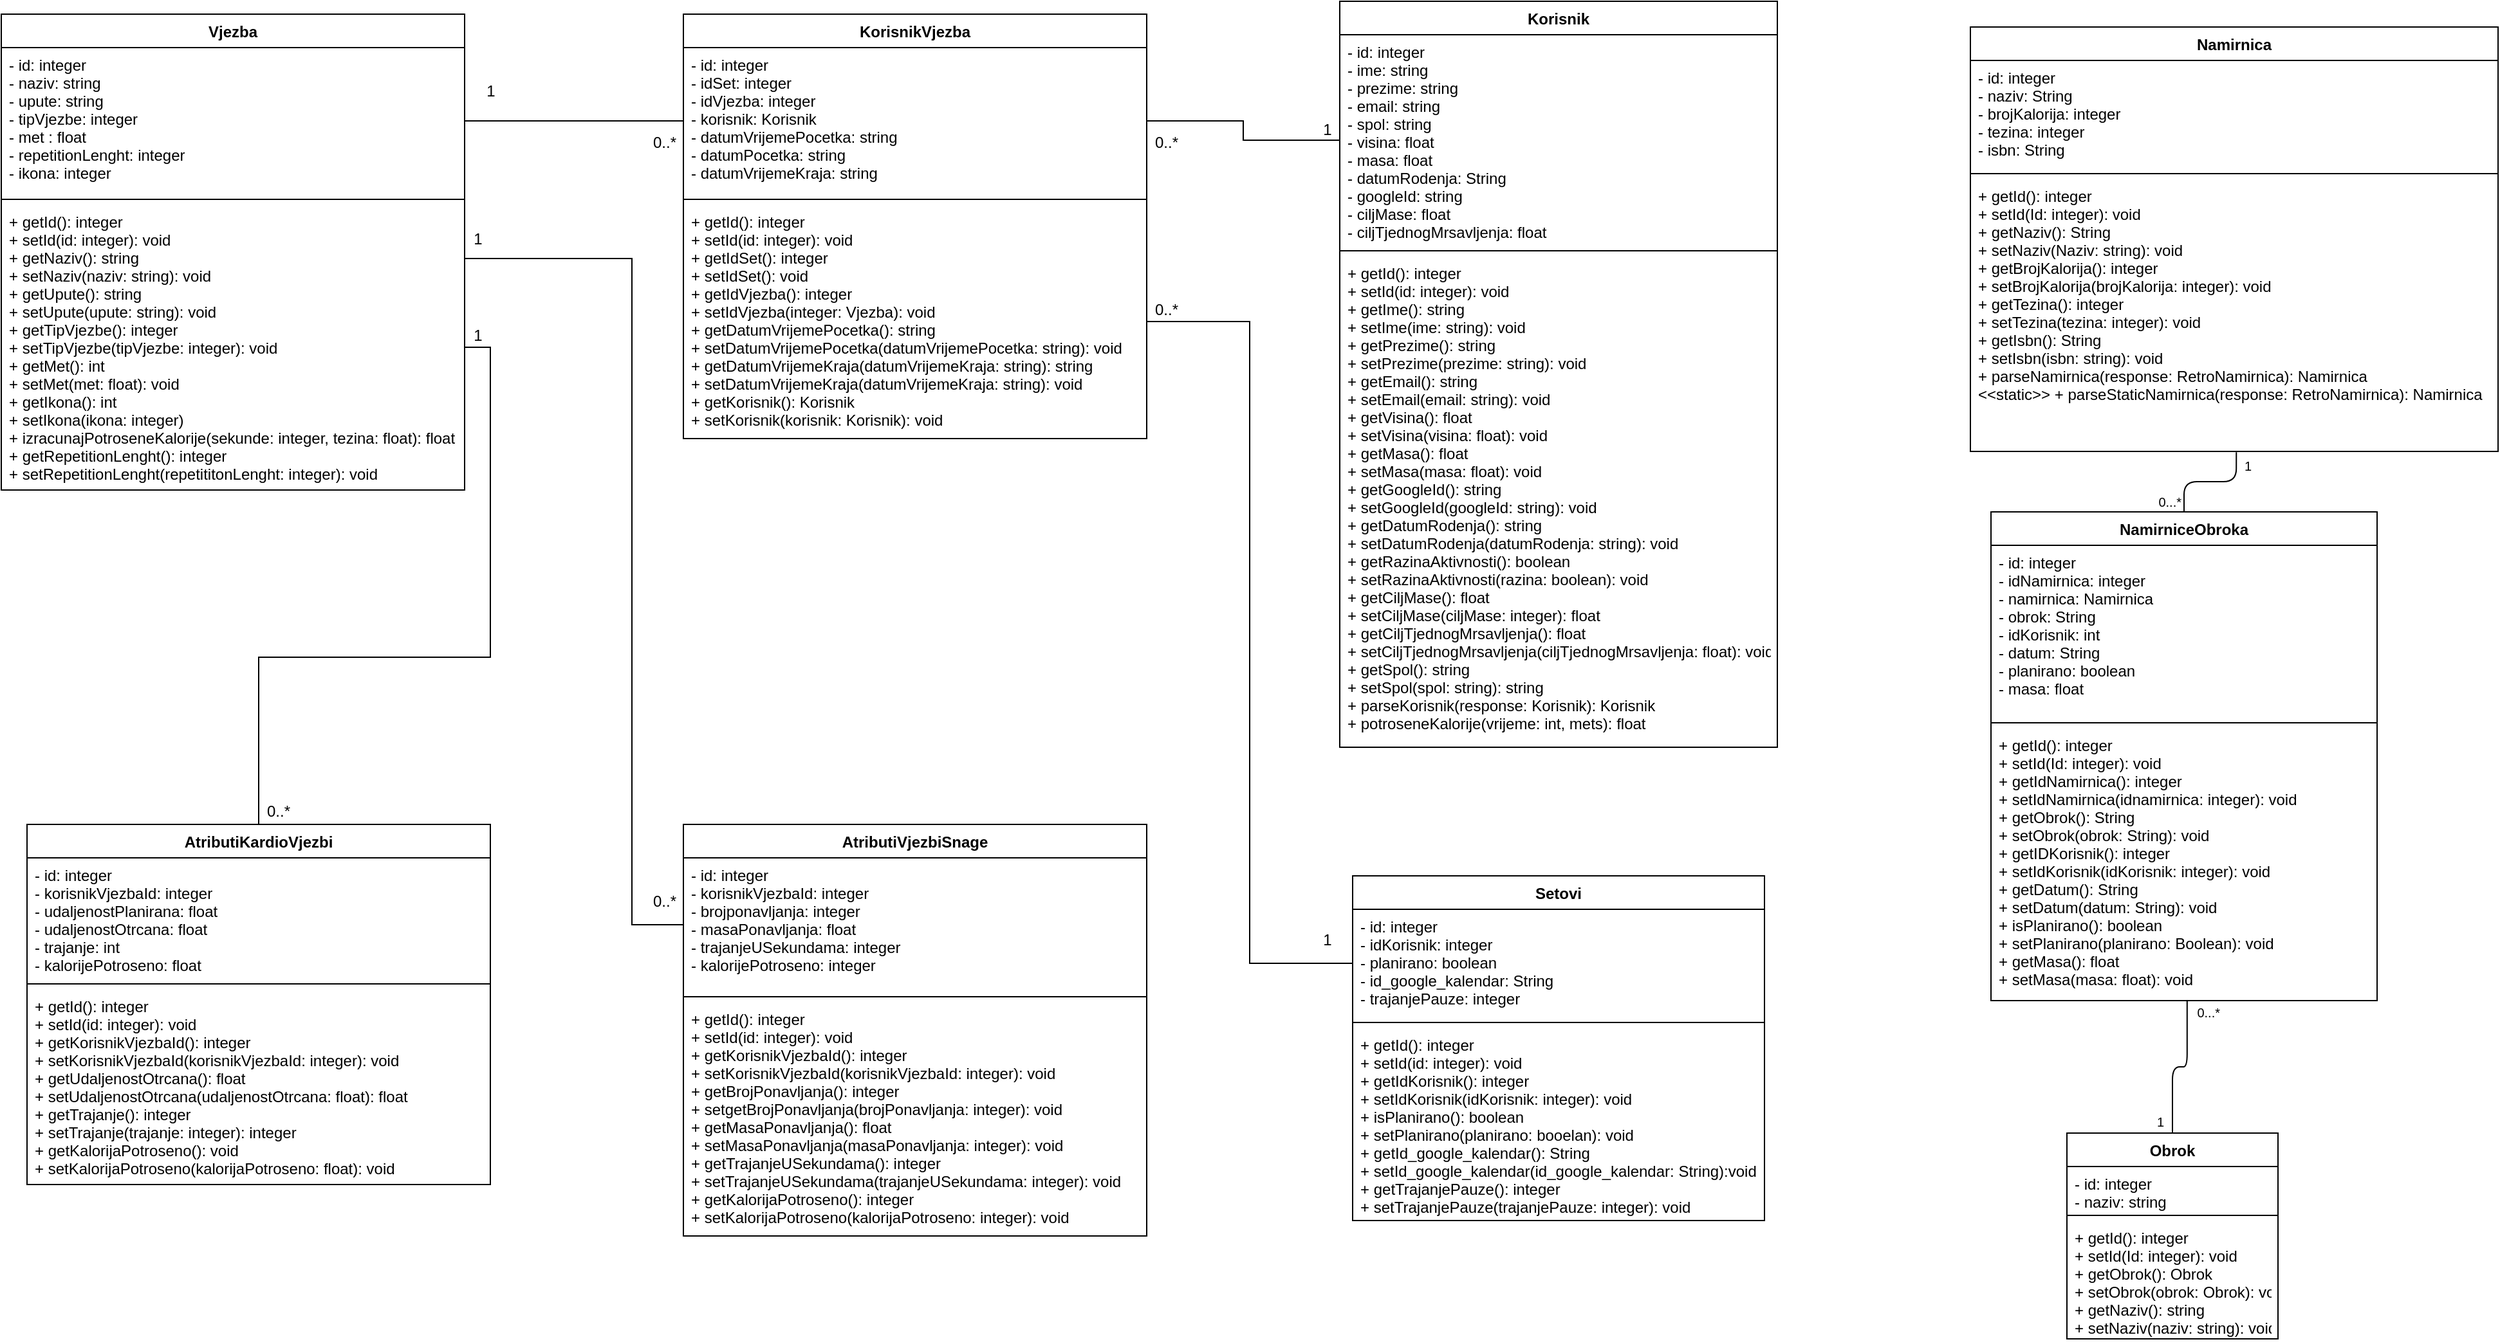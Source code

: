<mxfile version="12.6.2" type="device"><diagram id="ebmGoAanHu2NQftYxVrE" name="Page-1"><mxGraphModel dx="1827" dy="967" grid="1" gridSize="10" guides="1" tooltips="1" connect="1" arrows="1" fold="1" page="1" pageScale="1" pageWidth="827" pageHeight="1169" math="0" shadow="0"><root><mxCell id="0"/><mxCell id="1" parent="0"/><mxCell id="usWG9QB1o8wX1Zgn0E9b-1" value="Korisnik" style="swimlane;fontStyle=1;align=center;verticalAlign=top;childLayout=stackLayout;horizontal=1;startSize=26;horizontalStack=0;resizeParent=1;resizeParentMax=0;resizeLast=0;collapsible=1;marginBottom=0;" vertex="1" parent="1"><mxGeometry x="1420" y="20" width="340" height="580" as="geometry"/></mxCell><mxCell id="usWG9QB1o8wX1Zgn0E9b-2" value="- id: integer&#10;- ime: string&#10;- prezime: string&#10;- email: string&#10;- spol: string&#10;- visina: float&#10;- masa: float&#10;- datumRodenja: String&#10;- googleId: string&#10;- ciljMase: float&#10;- ciljTjednogMrsavljenja: float" style="text;strokeColor=none;fillColor=none;align=left;verticalAlign=top;spacingLeft=4;spacingRight=4;overflow=hidden;rotatable=0;points=[[0,0.5],[1,0.5]];portConstraint=eastwest;" vertex="1" parent="usWG9QB1o8wX1Zgn0E9b-1"><mxGeometry y="26" width="340" height="164" as="geometry"/></mxCell><mxCell id="usWG9QB1o8wX1Zgn0E9b-3" value="" style="line;strokeWidth=1;fillColor=none;align=left;verticalAlign=middle;spacingTop=-1;spacingLeft=3;spacingRight=3;rotatable=0;labelPosition=right;points=[];portConstraint=eastwest;" vertex="1" parent="usWG9QB1o8wX1Zgn0E9b-1"><mxGeometry y="190" width="340" height="8" as="geometry"/></mxCell><mxCell id="usWG9QB1o8wX1Zgn0E9b-4" value="+ getId(): integer&#10;+ setId(id: integer): void&#10;+ getIme(): string&#10;+ setIme(ime: string): void&#10;+ getPrezime(): string&#10;+ setPrezime(prezime: string): void&#10;+ getEmail(): string&#10;+ setEmail(email: string): void&#10;+ getVisina(): float&#10;+ setVisina(visina: float): void&#10;+ getMasa(): float&#10;+ setMasa(masa: float): void&#10;+ getGoogleId(): string&#10;+ setGoogleId(googleId: string): void&#10;+ getDatumRodenja(): string&#10;+ setDatumRodenja(datumRodenja: string): void&#10;+ getRazinaAktivnosti(): boolean&#10;+ setRazinaAktivnosti(razina: boolean): void&#10;+ getCiljMase(): float&#10;+ setCiljMase(ciljMase: integer): float&#10;+ getCiljTjednogMrsavljenja(): float&#10;+ setCiljTjednogMrsavljenja(ciljTjednogMrsavljenja: float): void&#10;+ getSpol(): string&#10;+ setSpol(spol: string): string&#10;+ parseKorisnik(response: Korisnik): Korisnik&#10;+ potroseneKalorije(vrijeme: int, mets): float" style="text;strokeColor=none;fillColor=none;align=left;verticalAlign=top;spacingLeft=4;spacingRight=4;overflow=hidden;rotatable=0;points=[[0,0.5],[1,0.5]];portConstraint=eastwest;" vertex="1" parent="usWG9QB1o8wX1Zgn0E9b-1"><mxGeometry y="198" width="340" height="382" as="geometry"/></mxCell><mxCell id="usWG9QB1o8wX1Zgn0E9b-9" value="AtributiVjezbiSnage" style="swimlane;fontStyle=1;align=center;verticalAlign=top;childLayout=stackLayout;horizontal=1;startSize=26;horizontalStack=0;resizeParent=1;resizeParentMax=0;resizeLast=0;collapsible=1;marginBottom=0;" vertex="1" parent="1"><mxGeometry x="910" y="660.0" width="360" height="320" as="geometry"/></mxCell><mxCell id="usWG9QB1o8wX1Zgn0E9b-10" value="- id: integer&#10;- korisnikVjezbaId: integer&#10;- brojponavljanja: integer&#10;- masaPonavljanja: float&#10;- trajanjeUSekundama: integer&#10;- kalorijePotroseno: integer" style="text;strokeColor=none;fillColor=none;align=left;verticalAlign=top;spacingLeft=4;spacingRight=4;overflow=hidden;rotatable=0;points=[[0,0.5],[1,0.5]];portConstraint=eastwest;" vertex="1" parent="usWG9QB1o8wX1Zgn0E9b-9"><mxGeometry y="26" width="360" height="104" as="geometry"/></mxCell><mxCell id="usWG9QB1o8wX1Zgn0E9b-11" value="" style="line;strokeWidth=1;fillColor=none;align=left;verticalAlign=middle;spacingTop=-1;spacingLeft=3;spacingRight=3;rotatable=0;labelPosition=right;points=[];portConstraint=eastwest;" vertex="1" parent="usWG9QB1o8wX1Zgn0E9b-9"><mxGeometry y="130" width="360" height="8" as="geometry"/></mxCell><mxCell id="usWG9QB1o8wX1Zgn0E9b-12" value="+ getId(): integer&#10;+ setId(id: integer): void&#10;+ getKorisnikVjezbaId(): integer&#10;+ setKorisnikVjezbaId(korisnikVjezbaId: integer): void&#10;+ getBrojPonavljanja(): integer&#10;+ setgetBrojPonavljanja(brojPonavljanja: integer): void&#10;+ getMasaPonavljanja(): float&#10;+ setMasaPonavljanja(masaPonavljanja: integer): void&#10;+ getTrajanjeUSekundama(): integer&#10;+ setTrajanjeUSekundama(trajanjeUSekundama: integer): void&#10;+ getKalorijaPotroseno(): integer&#10;+ setKalorijaPotroseno(kalorijaPotroseno: integer): void" style="text;strokeColor=none;fillColor=none;align=left;verticalAlign=top;spacingLeft=4;spacingRight=4;overflow=hidden;rotatable=0;points=[[0,0.5],[1,0.5]];portConstraint=eastwest;" vertex="1" parent="usWG9QB1o8wX1Zgn0E9b-9"><mxGeometry y="138" width="360" height="182" as="geometry"/></mxCell><mxCell id="usWG9QB1o8wX1Zgn0E9b-13" value="KorisnikVjezba" style="swimlane;fontStyle=1;align=center;verticalAlign=top;childLayout=stackLayout;horizontal=1;startSize=26;horizontalStack=0;resizeParent=1;resizeParentMax=0;resizeLast=0;collapsible=1;marginBottom=0;" vertex="1" parent="1"><mxGeometry x="910" y="30" width="360" height="330" as="geometry"/></mxCell><mxCell id="usWG9QB1o8wX1Zgn0E9b-14" value="- id: integer&#10;- idSet: integer&#10;- idVjezba: integer&#10;- korisnik: Korisnik&#10;- datumVrijemePocetka: string&#10;- datumPocetka: string&#10;- datumVrijemeKraja: string" style="text;strokeColor=none;fillColor=none;align=left;verticalAlign=top;spacingLeft=4;spacingRight=4;overflow=hidden;rotatable=0;points=[[0,0.5],[1,0.5]];portConstraint=eastwest;" vertex="1" parent="usWG9QB1o8wX1Zgn0E9b-13"><mxGeometry y="26" width="360" height="114" as="geometry"/></mxCell><mxCell id="usWG9QB1o8wX1Zgn0E9b-15" value="" style="line;strokeWidth=1;fillColor=none;align=left;verticalAlign=middle;spacingTop=-1;spacingLeft=3;spacingRight=3;rotatable=0;labelPosition=right;points=[];portConstraint=eastwest;" vertex="1" parent="usWG9QB1o8wX1Zgn0E9b-13"><mxGeometry y="140" width="360" height="8" as="geometry"/></mxCell><mxCell id="usWG9QB1o8wX1Zgn0E9b-16" value="+ getId(): integer&#10;+ setId(id: integer): void&#10;+ getIdSet(): integer&#10;+ setIdSet(): void&#10;+ getIdVjezba(): integer&#10;+ setIdVjezba(integer: Vjezba): void&#10;+ getDatumVrijemePocetka(): string&#10;+ setDatumVrijemePocetka(datumVrijemePocetka: string): void&#10;+ getDatumVrijemeKraja(datumVrijemeKraja: string): string&#10;+ setDatumVrijemeKraja(datumVrijemeKraja: string): void&#10;+ getKorisnik(): Korisnik&#10;+ setKorisnik(korisnik: Korisnik): void&#10;&#10;" style="text;strokeColor=none;fillColor=none;align=left;verticalAlign=top;spacingLeft=4;spacingRight=4;overflow=hidden;rotatable=0;points=[[0,0.5],[1,0.5]];portConstraint=eastwest;" vertex="1" parent="usWG9QB1o8wX1Zgn0E9b-13"><mxGeometry y="148" width="360" height="182" as="geometry"/></mxCell><mxCell id="usWG9QB1o8wX1Zgn0E9b-18" value="Vjezba" style="swimlane;fontStyle=1;align=center;verticalAlign=top;childLayout=stackLayout;horizontal=1;startSize=26;horizontalStack=0;resizeParent=1;resizeParentMax=0;resizeLast=0;collapsible=1;marginBottom=0;" vertex="1" parent="1"><mxGeometry x="380" y="30" width="360" height="370" as="geometry"/></mxCell><mxCell id="usWG9QB1o8wX1Zgn0E9b-19" value="- id: integer&#10;- naziv: string&#10;- upute: string&#10;- tipVjezbe: integer&#10;- met : float&#10;- repetitionLenght: integer&#10;- ikona: integer&#10;" style="text;strokeColor=none;fillColor=none;align=left;verticalAlign=top;spacingLeft=4;spacingRight=4;overflow=hidden;rotatable=0;points=[[0,0.5],[1,0.5]];portConstraint=eastwest;" vertex="1" parent="usWG9QB1o8wX1Zgn0E9b-18"><mxGeometry y="26" width="360" height="114" as="geometry"/></mxCell><mxCell id="usWG9QB1o8wX1Zgn0E9b-20" value="" style="line;strokeWidth=1;fillColor=none;align=left;verticalAlign=middle;spacingTop=-1;spacingLeft=3;spacingRight=3;rotatable=0;labelPosition=right;points=[];portConstraint=eastwest;" vertex="1" parent="usWG9QB1o8wX1Zgn0E9b-18"><mxGeometry y="140" width="360" height="8" as="geometry"/></mxCell><mxCell id="usWG9QB1o8wX1Zgn0E9b-21" value="+ getId(): integer&#10;+ setId(id: integer): void&#10;+ getNaziv(): string&#10;+ setNaziv(naziv: string): void&#10;+ getUpute(): string&#10;+ setUpute(upute: string): void&#10;+ getTipVjezbe(): integer&#10;+ setTipVjezbe(tipVjezbe: integer): void&#10;+ getMet(): int&#10;+ setMet(met: float): void&#10;+ getIkona(): int&#10;+ setIkona(ikona: integer)&#10;+ izracunajPotroseneKalorije(sekunde: integer, tezina: float): float&#10;+ getRepetitionLenght(): integer&#10;+ setRepetitionLenght(repetititonLenght: integer): void" style="text;strokeColor=none;fillColor=none;align=left;verticalAlign=top;spacingLeft=4;spacingRight=4;overflow=hidden;rotatable=0;points=[[0,0.5],[1,0.5]];portConstraint=eastwest;" vertex="1" parent="usWG9QB1o8wX1Zgn0E9b-18"><mxGeometry y="148" width="360" height="222" as="geometry"/></mxCell><mxCell id="usWG9QB1o8wX1Zgn0E9b-22" value="Setovi" style="swimlane;fontStyle=1;align=center;verticalAlign=top;childLayout=stackLayout;horizontal=1;startSize=26;horizontalStack=0;resizeParent=1;resizeParentMax=0;resizeLast=0;collapsible=1;marginBottom=0;" vertex="1" parent="1"><mxGeometry x="1430" y="700.0" width="320" height="268" as="geometry"/></mxCell><mxCell id="usWG9QB1o8wX1Zgn0E9b-23" value="- id: integer&#10;- idKorisnik: integer&#10;- planirano: boolean&#10;- id_google_kalendar: String&#10;- trajanjePauze: integer" style="text;strokeColor=none;fillColor=none;align=left;verticalAlign=top;spacingLeft=4;spacingRight=4;overflow=hidden;rotatable=0;points=[[0,0.5],[1,0.5]];portConstraint=eastwest;" vertex="1" parent="usWG9QB1o8wX1Zgn0E9b-22"><mxGeometry y="26" width="320" height="84" as="geometry"/></mxCell><mxCell id="usWG9QB1o8wX1Zgn0E9b-24" value="" style="line;strokeWidth=1;fillColor=none;align=left;verticalAlign=middle;spacingTop=-1;spacingLeft=3;spacingRight=3;rotatable=0;labelPosition=right;points=[];portConstraint=eastwest;" vertex="1" parent="usWG9QB1o8wX1Zgn0E9b-22"><mxGeometry y="110" width="320" height="8" as="geometry"/></mxCell><mxCell id="usWG9QB1o8wX1Zgn0E9b-25" value="+ getId(): integer&#10;+ setId(id: integer): void&#10;+ getIdKorisnik(): integer&#10;+ setIdKorisnik(idKorisnik: integer): void&#10;+ isPlanirano(): boolean&#10;+ setPlanirano(planirano: booelan): void&#10;+ getId_google_kalendar(): String&#10;+ setId_google_kalendar(id_google_kalendar: String):void&#10;+ getTrajanjePauze(): integer&#10;+ setTrajanjePauze(trajanjePauze: integer): void" style="text;strokeColor=none;fillColor=none;align=left;verticalAlign=top;spacingLeft=4;spacingRight=4;overflow=hidden;rotatable=0;points=[[0,0.5],[1,0.5]];portConstraint=eastwest;" vertex="1" parent="usWG9QB1o8wX1Zgn0E9b-22"><mxGeometry y="118" width="320" height="150" as="geometry"/></mxCell><mxCell id="usWG9QB1o8wX1Zgn0E9b-26" value="Namirnica" style="swimlane;fontStyle=1;align=center;verticalAlign=top;childLayout=stackLayout;horizontal=1;startSize=26;horizontalStack=0;resizeParent=1;resizeParentMax=0;resizeLast=0;collapsible=1;marginBottom=0;" vertex="1" parent="1"><mxGeometry x="1910" y="40" width="410" height="330" as="geometry"/></mxCell><mxCell id="usWG9QB1o8wX1Zgn0E9b-27" value="- id: integer&#10;- naziv: String&#10;- brojKalorija: integer&#10;- tezina: integer&#10;- isbn: String&#10;" style="text;strokeColor=none;fillColor=none;align=left;verticalAlign=top;spacingLeft=4;spacingRight=4;overflow=hidden;rotatable=0;points=[[0,0.5],[1,0.5]];portConstraint=eastwest;" vertex="1" parent="usWG9QB1o8wX1Zgn0E9b-26"><mxGeometry y="26" width="410" height="84" as="geometry"/></mxCell><mxCell id="usWG9QB1o8wX1Zgn0E9b-28" value="" style="line;strokeWidth=1;fillColor=none;align=left;verticalAlign=middle;spacingTop=-1;spacingLeft=3;spacingRight=3;rotatable=0;labelPosition=right;points=[];portConstraint=eastwest;" vertex="1" parent="usWG9QB1o8wX1Zgn0E9b-26"><mxGeometry y="110" width="410" height="8" as="geometry"/></mxCell><mxCell id="usWG9QB1o8wX1Zgn0E9b-29" value="+ getId(): integer&#10;+ setId(Id: integer): void&#10;+ getNaziv(): String&#10;+ setNaziv(Naziv: string): void&#10;+ getBrojKalorija(): integer&#10;+ setBrojKalorija(brojKalorija: integer): void&#10;+ getTezina(): integer&#10;+ setTezina(tezina: integer): void&#10;+ getIsbn(): String&#10;+ setIsbn(isbn: string): void&#10;+ parseNamirnica(response: RetroNamirnica): Namirnica&#10;&lt;&lt;static&gt;&gt; + parseStaticNamirnica(response: RetroNamirnica): Namirnica" style="text;strokeColor=none;fillColor=none;align=left;verticalAlign=top;spacingLeft=4;spacingRight=4;overflow=hidden;rotatable=0;points=[[0,0.5],[1,0.5]];portConstraint=eastwest;" vertex="1" parent="usWG9QB1o8wX1Zgn0E9b-26"><mxGeometry y="118" width="410" height="212" as="geometry"/></mxCell><mxCell id="usWG9QB1o8wX1Zgn0E9b-30" value="NamirniceObroka" style="swimlane;fontStyle=1;align=center;verticalAlign=top;childLayout=stackLayout;horizontal=1;startSize=26;horizontalStack=0;resizeParent=1;resizeParentMax=0;resizeLast=0;collapsible=1;marginBottom=0;" vertex="1" parent="1"><mxGeometry x="1926" y="417" width="300" height="380" as="geometry"/></mxCell><mxCell id="usWG9QB1o8wX1Zgn0E9b-31" value="- id: integer&#10;- idNamirnica: integer&#10;- namirnica: Namirnica&#10;- obrok: String&#10;- idKorisnik: int&#10;- datum: String&#10;- planirano: boolean&#10;- masa: float" style="text;strokeColor=none;fillColor=none;align=left;verticalAlign=top;spacingLeft=4;spacingRight=4;overflow=hidden;rotatable=0;points=[[0,0.5],[1,0.5]];portConstraint=eastwest;" vertex="1" parent="usWG9QB1o8wX1Zgn0E9b-30"><mxGeometry y="26" width="300" height="134" as="geometry"/></mxCell><mxCell id="usWG9QB1o8wX1Zgn0E9b-32" value="" style="line;strokeWidth=1;fillColor=none;align=left;verticalAlign=middle;spacingTop=-1;spacingLeft=3;spacingRight=3;rotatable=0;labelPosition=right;points=[];portConstraint=eastwest;" vertex="1" parent="usWG9QB1o8wX1Zgn0E9b-30"><mxGeometry y="160" width="300" height="8" as="geometry"/></mxCell><mxCell id="usWG9QB1o8wX1Zgn0E9b-33" value="+ getId(): integer&#10;+ setId(Id: integer): void&#10;+ getIdNamirnica(): integer&#10;+ setIdNamirnica(idnamirnica: integer): void&#10;+ getObrok(): String&#10;+ setObrok(obrok: String): void&#10;+ getIDKorisnik(): integer&#10;+ setIdKorisnik(idKorisnik: integer): void&#10;+ getDatum(): String&#10;+ setDatum(datum: String): void&#10;+ isPlanirano(): boolean&#10;+ setPlanirano(planirano: Boolean): void&#10;+ getMasa(): float&#10;+ setMasa(masa: float): void&#10;" style="text;strokeColor=none;fillColor=none;align=left;verticalAlign=top;spacingLeft=4;spacingRight=4;overflow=hidden;rotatable=0;points=[[0,0.5],[1,0.5]];portConstraint=eastwest;" vertex="1" parent="usWG9QB1o8wX1Zgn0E9b-30"><mxGeometry y="168" width="300" height="212" as="geometry"/></mxCell><mxCell id="usWG9QB1o8wX1Zgn0E9b-34" value="" style="endArrow=none;html=1;edgeStyle=orthogonalEdgeStyle;exitX=0.504;exitY=1.003;exitDx=0;exitDy=0;exitPerimeter=0;entryX=0.5;entryY=0;entryDx=0;entryDy=0;" edge="1" parent="1" source="usWG9QB1o8wX1Zgn0E9b-29" target="usWG9QB1o8wX1Zgn0E9b-30"><mxGeometry relative="1" as="geometry"><mxPoint x="3012" y="115" as="sourcePoint"/><mxPoint x="3022" y="185" as="targetPoint"/></mxGeometry></mxCell><mxCell id="usWG9QB1o8wX1Zgn0E9b-35" value="1" style="resizable=0;html=1;align=left;verticalAlign=bottom;labelBackgroundColor=#ffffff;fontSize=10;" connectable="0" vertex="1" parent="usWG9QB1o8wX1Zgn0E9b-34"><mxGeometry x="-1" relative="1" as="geometry"><mxPoint x="4" y="19" as="offset"/></mxGeometry></mxCell><mxCell id="usWG9QB1o8wX1Zgn0E9b-36" value="0...*" style="resizable=0;html=1;align=right;verticalAlign=bottom;labelBackgroundColor=#ffffff;fontSize=10;" connectable="0" vertex="1" parent="usWG9QB1o8wX1Zgn0E9b-34"><mxGeometry x="1" relative="1" as="geometry"><mxPoint x="-2" as="offset"/></mxGeometry></mxCell><mxCell id="usWG9QB1o8wX1Zgn0E9b-39" value="Obrok" style="swimlane;fontStyle=1;align=center;verticalAlign=top;childLayout=stackLayout;horizontal=1;startSize=26;horizontalStack=0;resizeParent=1;resizeParentMax=0;resizeLast=0;collapsible=1;marginBottom=0;" vertex="1" parent="1"><mxGeometry x="1985" y="900" width="164" height="160" as="geometry"/></mxCell><mxCell id="usWG9QB1o8wX1Zgn0E9b-40" value="- id: integer&#10;- naziv: string" style="text;strokeColor=none;fillColor=none;align=left;verticalAlign=top;spacingLeft=4;spacingRight=4;overflow=hidden;rotatable=0;points=[[0,0.5],[1,0.5]];portConstraint=eastwest;" vertex="1" parent="usWG9QB1o8wX1Zgn0E9b-39"><mxGeometry y="26" width="164" height="34" as="geometry"/></mxCell><mxCell id="usWG9QB1o8wX1Zgn0E9b-41" value="" style="line;strokeWidth=1;fillColor=none;align=left;verticalAlign=middle;spacingTop=-1;spacingLeft=3;spacingRight=3;rotatable=0;labelPosition=right;points=[];portConstraint=eastwest;" vertex="1" parent="usWG9QB1o8wX1Zgn0E9b-39"><mxGeometry y="60" width="164" height="8" as="geometry"/></mxCell><mxCell id="usWG9QB1o8wX1Zgn0E9b-42" value="+ getId(): integer&#10;+ setId(Id: integer): void&#10;+ getObrok(): Obrok&#10;+ setObrok(obrok: Obrok): void&#10;+ getNaziv(): string&#10;+ setNaziv(naziv: string): void" style="text;strokeColor=none;fillColor=none;align=left;verticalAlign=top;spacingLeft=4;spacingRight=4;overflow=hidden;rotatable=0;points=[[0,0.5],[1,0.5]];portConstraint=eastwest;" vertex="1" parent="usWG9QB1o8wX1Zgn0E9b-39"><mxGeometry y="68" width="164" height="92" as="geometry"/></mxCell><mxCell id="usWG9QB1o8wX1Zgn0E9b-43" value="" style="endArrow=none;html=1;edgeStyle=orthogonalEdgeStyle;exitX=0.5;exitY=0;exitDx=0;exitDy=0;entryX=0.508;entryY=1;entryDx=0;entryDy=0;entryPerimeter=0;" edge="1" parent="1" source="usWG9QB1o8wX1Zgn0E9b-39" target="usWG9QB1o8wX1Zgn0E9b-33"><mxGeometry relative="1" as="geometry"><mxPoint x="1912" y="975" as="sourcePoint"/><mxPoint x="2072" y="975" as="targetPoint"/></mxGeometry></mxCell><mxCell id="usWG9QB1o8wX1Zgn0E9b-44" value="1" style="resizable=0;html=1;align=left;verticalAlign=bottom;labelBackgroundColor=#ffffff;fontSize=10;" connectable="0" vertex="1" parent="usWG9QB1o8wX1Zgn0E9b-43"><mxGeometry x="-1" relative="1" as="geometry"><mxPoint x="-14.5" y="-0.5" as="offset"/></mxGeometry></mxCell><mxCell id="usWG9QB1o8wX1Zgn0E9b-45" value="0...*" style="resizable=0;html=1;align=right;verticalAlign=bottom;labelBackgroundColor=#ffffff;fontSize=10;" connectable="0" vertex="1" parent="usWG9QB1o8wX1Zgn0E9b-43"><mxGeometry x="1" relative="1" as="geometry"><mxPoint x="26.5" y="18" as="offset"/></mxGeometry></mxCell><mxCell id="usWG9QB1o8wX1Zgn0E9b-46" style="edgeStyle=orthogonalEdgeStyle;rounded=0;orthogonalLoop=1;jettySize=auto;html=1;endArrow=none;endFill=0;exitX=0.5;exitY=0;exitDx=0;exitDy=0;" edge="1" parent="1" source="usWG9QB1o8wX1Zgn0E9b-49" target="usWG9QB1o8wX1Zgn0E9b-21"><mxGeometry relative="1" as="geometry"><mxPoint x="970.33" y="494.67" as="sourcePoint"/><mxPoint x="860.33" y="500.003" as="targetPoint"/></mxGeometry></mxCell><mxCell id="usWG9QB1o8wX1Zgn0E9b-47" value="1" style="text;html=1;align=center;verticalAlign=middle;resizable=0;points=[];autosize=1;" vertex="1" parent="1"><mxGeometry x="740" y="270" width="20" height="20" as="geometry"/></mxCell><mxCell id="usWG9QB1o8wX1Zgn0E9b-48" value="0..*" style="text;html=1;align=center;verticalAlign=middle;resizable=0;points=[];autosize=1;" vertex="1" parent="1"><mxGeometry x="580" y="640" width="30" height="20" as="geometry"/></mxCell><mxCell id="usWG9QB1o8wX1Zgn0E9b-49" value="AtributiKardioVjezbi" style="swimlane;fontStyle=1;align=center;verticalAlign=top;childLayout=stackLayout;horizontal=1;startSize=26;horizontalStack=0;resizeParent=1;resizeParentMax=0;resizeLast=0;collapsible=1;marginBottom=0;" vertex="1" parent="1"><mxGeometry x="400" y="660" width="360" height="280" as="geometry"/></mxCell><mxCell id="usWG9QB1o8wX1Zgn0E9b-50" value="- id: integer&#10;- korisnikVjezbaId: integer&#10;- udaljenostPlanirana: float&#10;- udaljenostOtrcana: float&#10;- trajanje: int&#10;- kalorijePotroseno: float" style="text;strokeColor=none;fillColor=none;align=left;verticalAlign=top;spacingLeft=4;spacingRight=4;overflow=hidden;rotatable=0;points=[[0,0.5],[1,0.5]];portConstraint=eastwest;" vertex="1" parent="usWG9QB1o8wX1Zgn0E9b-49"><mxGeometry y="26" width="360" height="94" as="geometry"/></mxCell><mxCell id="usWG9QB1o8wX1Zgn0E9b-51" value="" style="line;strokeWidth=1;fillColor=none;align=left;verticalAlign=middle;spacingTop=-1;spacingLeft=3;spacingRight=3;rotatable=0;labelPosition=right;points=[];portConstraint=eastwest;" vertex="1" parent="usWG9QB1o8wX1Zgn0E9b-49"><mxGeometry y="120" width="360" height="8" as="geometry"/></mxCell><mxCell id="usWG9QB1o8wX1Zgn0E9b-52" value="+ getId(): integer&#10;+ setId(id: integer): void&#10;+ getKorisnikVjezbaId(): integer&#10;+ setKorisnikVjezbaId(korisnikVjezbaId: integer): void&#10;+ getUdaljenostOtrcana(): float&#10;+ setUdaljenostOtrcana(udaljenostOtrcana: float): float&#10;+ getTrajanje(): integer&#10;+ setTrajanje(trajanje: integer): integer&#10;+ getKalorijaPotroseno(): void&#10;+ setKalorijaPotroseno(kalorijaPotroseno: float): void" style="text;strokeColor=none;fillColor=none;align=left;verticalAlign=top;spacingLeft=4;spacingRight=4;overflow=hidden;rotatable=0;points=[[0,0.5],[1,0.5]];portConstraint=eastwest;" vertex="1" parent="usWG9QB1o8wX1Zgn0E9b-49"><mxGeometry y="128" width="360" height="152" as="geometry"/></mxCell><mxCell id="usWG9QB1o8wX1Zgn0E9b-53" style="edgeStyle=orthogonalEdgeStyle;rounded=0;orthogonalLoop=1;jettySize=auto;html=1;endArrow=none;endFill=0;exitX=0;exitY=0.5;exitDx=0;exitDy=0;" edge="1" parent="1" source="usWG9QB1o8wX1Zgn0E9b-14" target="usWG9QB1o8wX1Zgn0E9b-19"><mxGeometry relative="1" as="geometry"><mxPoint x="850" y="140" as="sourcePoint"/><mxPoint x="1140" y="633.0" as="targetPoint"/></mxGeometry></mxCell><mxCell id="usWG9QB1o8wX1Zgn0E9b-54" value="1" style="text;html=1;align=center;verticalAlign=middle;resizable=0;points=[];autosize=1;" vertex="1" parent="1"><mxGeometry x="750" y="80" width="20" height="20" as="geometry"/></mxCell><mxCell id="usWG9QB1o8wX1Zgn0E9b-55" value="0..*" style="text;html=1;align=center;verticalAlign=middle;resizable=0;points=[];autosize=1;" vertex="1" parent="1"><mxGeometry x="880" y="120" width="30" height="20" as="geometry"/></mxCell><mxCell id="usWG9QB1o8wX1Zgn0E9b-58" style="edgeStyle=orthogonalEdgeStyle;rounded=0;orthogonalLoop=1;jettySize=auto;html=1;endArrow=none;endFill=0;" edge="1" parent="1" source="usWG9QB1o8wX1Zgn0E9b-2" target="usWG9QB1o8wX1Zgn0E9b-14"><mxGeometry relative="1" as="geometry"><mxPoint x="1390.33" y="150.0" as="sourcePoint"/><mxPoint x="1300.33" y="175.333" as="targetPoint"/></mxGeometry></mxCell><mxCell id="usWG9QB1o8wX1Zgn0E9b-59" value="1" style="text;html=1;align=center;verticalAlign=middle;resizable=0;points=[];autosize=1;" vertex="1" parent="1"><mxGeometry x="1400" y="110" width="20" height="20" as="geometry"/></mxCell><mxCell id="usWG9QB1o8wX1Zgn0E9b-60" value="0..*" style="text;html=1;align=center;verticalAlign=middle;resizable=0;points=[];autosize=1;" vertex="1" parent="1"><mxGeometry x="1270" y="120" width="30" height="20" as="geometry"/></mxCell><mxCell id="usWG9QB1o8wX1Zgn0E9b-61" style="edgeStyle=orthogonalEdgeStyle;rounded=0;orthogonalLoop=1;jettySize=auto;html=1;endArrow=none;endFill=0;entryX=1;entryY=0.5;entryDx=0;entryDy=0;exitX=0;exitY=0.5;exitDx=0;exitDy=0;" edge="1" parent="1" source="usWG9QB1o8wX1Zgn0E9b-23" target="usWG9QB1o8wX1Zgn0E9b-16"><mxGeometry relative="1" as="geometry"><mxPoint x="1120" y="581.33" as="sourcePoint"/><mxPoint x="1120" y="430" as="targetPoint"/></mxGeometry></mxCell><mxCell id="usWG9QB1o8wX1Zgn0E9b-62" value="1" style="text;html=1;align=center;verticalAlign=middle;resizable=0;points=[];autosize=1;" vertex="1" parent="1"><mxGeometry x="1400" y="740.0" width="20" height="20" as="geometry"/></mxCell><mxCell id="usWG9QB1o8wX1Zgn0E9b-63" value="0..*" style="text;html=1;align=center;verticalAlign=middle;resizable=0;points=[];autosize=1;" vertex="1" parent="1"><mxGeometry x="1270" y="250.0" width="30" height="20" as="geometry"/></mxCell><mxCell id="usWG9QB1o8wX1Zgn0E9b-64" style="edgeStyle=orthogonalEdgeStyle;rounded=0;orthogonalLoop=1;jettySize=auto;html=1;endArrow=none;endFill=0;entryX=0;entryY=0.5;entryDx=0;entryDy=0;exitX=1;exitY=0.189;exitDx=0;exitDy=0;exitPerimeter=0;" edge="1" parent="1" source="usWG9QB1o8wX1Zgn0E9b-21" target="usWG9QB1o8wX1Zgn0E9b-10"><mxGeometry relative="1" as="geometry"><mxPoint x="950" y="440" as="sourcePoint"/><mxPoint x="950" y="561.33" as="targetPoint"/><Array as="points"><mxPoint x="870" y="220"/><mxPoint x="870" y="738"/></Array></mxGeometry></mxCell><mxCell id="usWG9QB1o8wX1Zgn0E9b-65" value="1" style="text;html=1;align=center;verticalAlign=middle;resizable=0;points=[];autosize=1;" vertex="1" parent="1"><mxGeometry x="740" y="195.0" width="20" height="20" as="geometry"/></mxCell><mxCell id="usWG9QB1o8wX1Zgn0E9b-66" value="0..*" style="text;html=1;align=center;verticalAlign=middle;resizable=0;points=[];autosize=1;" vertex="1" parent="1"><mxGeometry x="880" y="710.0" width="30" height="20" as="geometry"/></mxCell></root></mxGraphModel></diagram></mxfile>